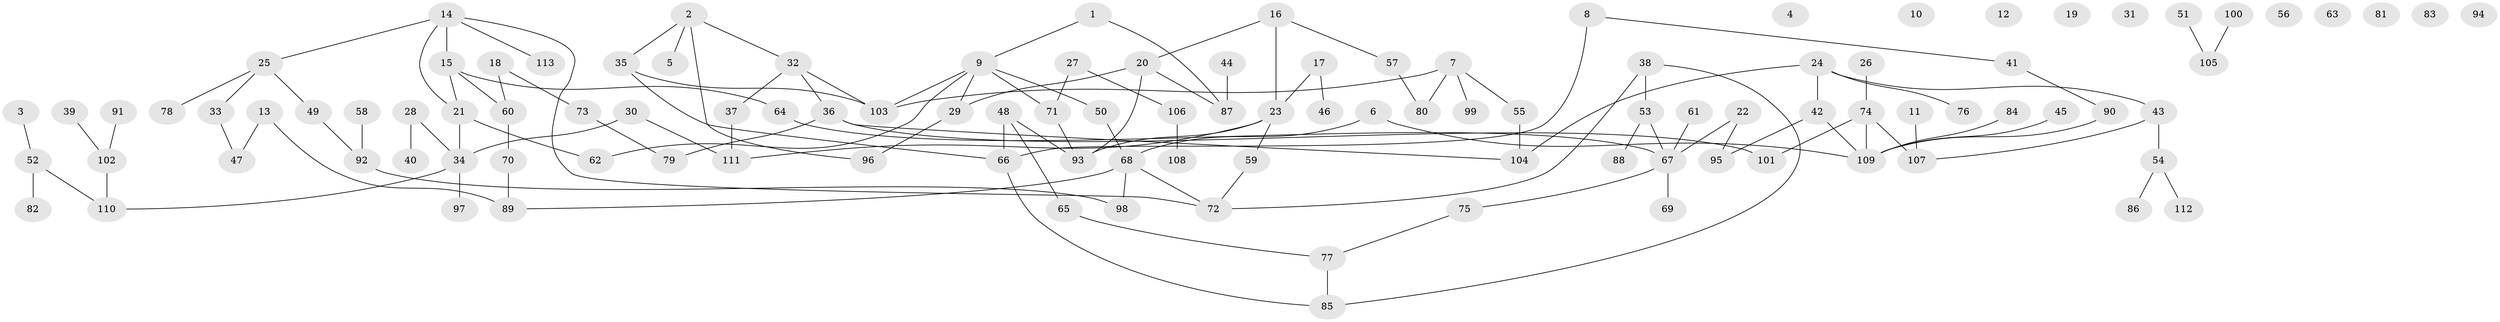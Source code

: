 // coarse degree distribution, {2: 0.14285714285714285, 4: 0.08571428571428572, 3: 0.37142857142857144, 6: 0.02857142857142857, 1: 0.17142857142857143, 5: 0.2}
// Generated by graph-tools (version 1.1) at 2025/35/03/04/25 23:35:57]
// undirected, 113 vertices, 127 edges
graph export_dot {
  node [color=gray90,style=filled];
  1;
  2;
  3;
  4;
  5;
  6;
  7;
  8;
  9;
  10;
  11;
  12;
  13;
  14;
  15;
  16;
  17;
  18;
  19;
  20;
  21;
  22;
  23;
  24;
  25;
  26;
  27;
  28;
  29;
  30;
  31;
  32;
  33;
  34;
  35;
  36;
  37;
  38;
  39;
  40;
  41;
  42;
  43;
  44;
  45;
  46;
  47;
  48;
  49;
  50;
  51;
  52;
  53;
  54;
  55;
  56;
  57;
  58;
  59;
  60;
  61;
  62;
  63;
  64;
  65;
  66;
  67;
  68;
  69;
  70;
  71;
  72;
  73;
  74;
  75;
  76;
  77;
  78;
  79;
  80;
  81;
  82;
  83;
  84;
  85;
  86;
  87;
  88;
  89;
  90;
  91;
  92;
  93;
  94;
  95;
  96;
  97;
  98;
  99;
  100;
  101;
  102;
  103;
  104;
  105;
  106;
  107;
  108;
  109;
  110;
  111;
  112;
  113;
  1 -- 9;
  1 -- 87;
  2 -- 5;
  2 -- 32;
  2 -- 35;
  2 -- 96;
  3 -- 52;
  6 -- 68;
  6 -- 109;
  7 -- 55;
  7 -- 80;
  7 -- 99;
  7 -- 103;
  8 -- 41;
  8 -- 66;
  9 -- 29;
  9 -- 50;
  9 -- 62;
  9 -- 71;
  9 -- 103;
  11 -- 107;
  13 -- 47;
  13 -- 89;
  14 -- 15;
  14 -- 21;
  14 -- 25;
  14 -- 72;
  14 -- 113;
  15 -- 21;
  15 -- 60;
  15 -- 64;
  16 -- 20;
  16 -- 23;
  16 -- 57;
  17 -- 23;
  17 -- 46;
  18 -- 60;
  18 -- 73;
  20 -- 29;
  20 -- 87;
  20 -- 93;
  21 -- 34;
  21 -- 62;
  22 -- 67;
  22 -- 95;
  23 -- 59;
  23 -- 93;
  23 -- 111;
  24 -- 42;
  24 -- 43;
  24 -- 76;
  24 -- 104;
  25 -- 33;
  25 -- 49;
  25 -- 78;
  26 -- 74;
  27 -- 71;
  27 -- 106;
  28 -- 34;
  28 -- 40;
  29 -- 96;
  30 -- 34;
  30 -- 111;
  32 -- 36;
  32 -- 37;
  32 -- 103;
  33 -- 47;
  34 -- 97;
  34 -- 110;
  35 -- 66;
  35 -- 103;
  36 -- 79;
  36 -- 101;
  36 -- 104;
  37 -- 111;
  38 -- 53;
  38 -- 72;
  38 -- 85;
  39 -- 102;
  41 -- 90;
  42 -- 95;
  42 -- 109;
  43 -- 54;
  43 -- 107;
  44 -- 87;
  45 -- 109;
  48 -- 65;
  48 -- 66;
  48 -- 93;
  49 -- 92;
  50 -- 68;
  51 -- 105;
  52 -- 82;
  52 -- 110;
  53 -- 67;
  53 -- 88;
  54 -- 86;
  54 -- 112;
  55 -- 104;
  57 -- 80;
  58 -- 92;
  59 -- 72;
  60 -- 70;
  61 -- 67;
  64 -- 67;
  65 -- 77;
  66 -- 85;
  67 -- 69;
  67 -- 75;
  68 -- 72;
  68 -- 89;
  68 -- 98;
  70 -- 89;
  71 -- 93;
  73 -- 79;
  74 -- 101;
  74 -- 107;
  74 -- 109;
  75 -- 77;
  77 -- 85;
  84 -- 109;
  90 -- 109;
  91 -- 102;
  92 -- 98;
  100 -- 105;
  102 -- 110;
  106 -- 108;
}
